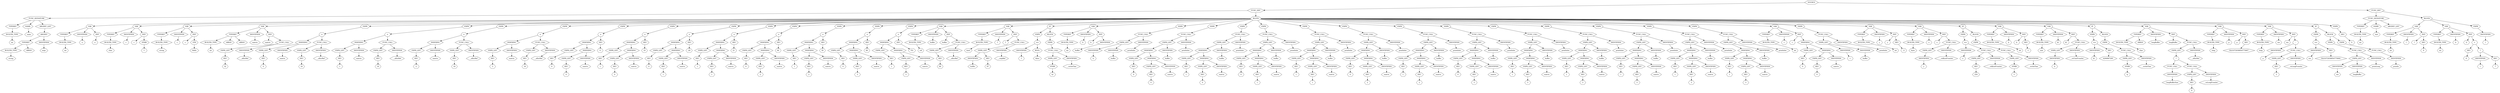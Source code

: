 digraph Tree {
    node [shape=hexagon];
    node_0 [label="SOURCE"]
    node_0 -> node_1;
    node_1 [label="FUNC_DEF"]
    node_1 -> node_2;
    node_2 [label="FUNC_SIGNATURE"]
    node_2 -> node_3;
    node_3 [label="TYPEREF"]
    node_3 -> node_4;
    node_4 [label="BUILTIN_TYPE"]
    node_4 -> node_5;
    node_5 [label="int"]
    node_2 -> node_6;
    node_6 [label="NAME"]
    node_6 -> node_7;
    node_7 [label="main"]
    node_2 -> node_8;
    node_8 [label="ARGDEF_LIST"]
    node_8 -> node_9;
    node_9 [label="ARGDEF"]
    node_9 -> node_10;
    node_10 [label="TYPEREF"]
    node_10 -> node_11;
    node_11 [label="BUILTIN_TYPE"]
    node_11 -> node_12;
    node_12 [label="string"]
    node_10 -> node_13;
    node_13 [label="ARRAY"]
    node_9 -> node_14;
    node_14 [label="IDENTIFIER"]
    node_14 -> node_15;
    node_15 [label="args"]
    node_1 -> node_16;
    node_16 [label="BLOCK"]
    node_16 -> node_17;
    node_17 [label="VAR"]
    node_17 -> node_18;
    node_18 [label="TYPEREF"]
    node_18 -> node_19;
    node_19 [label="BUILTIN_TYPE"]
    node_19 -> node_20;
    node_20 [label="int"]
    node_17 -> node_21;
    node_21 [label="IDENTIFIER"]
    node_21 -> node_22;
    node_22 [label="a"]
    node_17 -> node_23;
    node_23 [label="INIT"]
    node_23 -> node_24;
    node_24 [label="a"]
    node_16 -> node_25;
    node_25 [label="VAR"]
    node_25 -> node_26;
    node_26 [label="TYPEREF"]
    node_26 -> node_27;
    node_27 [label="BUILTIN_TYPE"]
    node_27 -> node_28;
    node_28 [label="char"]
    node_25 -> node_29;
    node_29 [label="IDENTIFIER"]
    node_29 -> node_30;
    node_30 [label="c"]
    node_25 -> node_31;
    node_31 [label="INIT"]
    node_31 -> node_32;
    node_32 [label="c"]
    node_31 -> node_33;
    node_33 [label="SYMB"]
    node_33 -> node_34;
    node_34 [label="'i'"]
    node_16 -> node_35;
    node_35 [label="VAR"]
    node_35 -> node_36;
    node_36 [label="TYPEREF"]
    node_36 -> node_37;
    node_37 [label="BUILTIN_TYPE"]
    node_37 -> node_38;
    node_38 [label="string"]
    node_35 -> node_39;
    node_39 [label="IDENTIFIER"]
    node_39 -> node_40;
    node_40 [label="s"]
    node_35 -> node_41;
    node_41 [label="INIT"]
    node_41 -> node_42;
    node_42 [label="s"]
    node_41 -> node_43;
    node_43 [label="STR"]
    node_43 -> node_44;
    node_44 [label="Hello"]
    node_16 -> node_45;
    node_45 [label="VAR"]
    node_45 -> node_46;
    node_46 [label="TYPEREF"]
    node_46 -> node_47;
    node_47 [label="BUILTIN_TYPE"]
    node_47 -> node_48;
    node_48 [label="int"]
    node_46 -> node_49;
    node_49 [label="ARRAY"]
    node_46 -> node_50;
    node_50 [label="ARRAY"]
    node_45 -> node_51;
    node_51 [label="IDENTIFIER"]
    node_51 -> node_52;
    node_52 [label="matrix"]
    node_45 -> node_53;
    node_53 [label="INIT"]
    node_53 -> node_54;
    node_54 [label="matrix"]
    node_53 -> node_55;
    node_55 [label="FUNC_CALL"]
    node_55 -> node_56;
    node_56 [label="EXPR_LIST"]
    node_56 -> node_57;
    node_57 [label="DEC"]
    node_57 -> node_58;
    node_58 [label="32"]
    node_55 -> node_59;
    node_59 [label="IDENTIFIER"]
    node_59 -> node_60;
    node_60 [label="__allocRef"]
    node_16 -> node_61;
    node_61 [label="EXPR"]
    node_61 -> node_62;
    node_62 [label="="]
    node_62 -> node_63;
    node_63 [label="INDEXING"]
    node_63 -> node_64;
    node_64 [label="EXPR_LIST"]
    node_64 -> node_65;
    node_65 [label="DEC"]
    node_65 -> node_66;
    node_66 [label="0"]
    node_63 -> node_67;
    node_67 [label="IDENTIFIER"]
    node_67 -> node_68;
    node_68 [label="matrix"]
    node_62 -> node_69;
    node_69 [label="FUNC_CALL"]
    node_69 -> node_70;
    node_70 [label="EXPR_LIST"]
    node_70 -> node_71;
    node_71 [label="DEC"]
    node_71 -> node_72;
    node_72 [label="16"]
    node_69 -> node_73;
    node_73 [label="IDENTIFIER"]
    node_73 -> node_74;
    node_74 [label="__allocRef"]
    node_16 -> node_75;
    node_75 [label="EXPR"]
    node_75 -> node_76;
    node_76 [label="="]
    node_76 -> node_77;
    node_77 [label="INDEXING"]
    node_77 -> node_78;
    node_78 [label="EXPR_LIST"]
    node_78 -> node_79;
    node_79 [label="DEC"]
    node_79 -> node_80;
    node_80 [label="1"]
    node_77 -> node_81;
    node_81 [label="IDENTIFIER"]
    node_81 -> node_82;
    node_82 [label="matrix"]
    node_76 -> node_83;
    node_83 [label="FUNC_CALL"]
    node_83 -> node_84;
    node_84 [label="EXPR_LIST"]
    node_84 -> node_85;
    node_85 [label="DEC"]
    node_85 -> node_86;
    node_86 [label="16"]
    node_83 -> node_87;
    node_87 [label="IDENTIFIER"]
    node_87 -> node_88;
    node_88 [label="__allocRef"]
    node_16 -> node_89;
    node_89 [label="EXPR"]
    node_89 -> node_90;
    node_90 [label="="]
    node_90 -> node_91;
    node_91 [label="INDEXING"]
    node_91 -> node_92;
    node_92 [label="EXPR_LIST"]
    node_92 -> node_93;
    node_93 [label="DEC"]
    node_93 -> node_94;
    node_94 [label="2"]
    node_91 -> node_95;
    node_95 [label="IDENTIFIER"]
    node_95 -> node_96;
    node_96 [label="matrix"]
    node_90 -> node_97;
    node_97 [label="FUNC_CALL"]
    node_97 -> node_98;
    node_98 [label="EXPR_LIST"]
    node_98 -> node_99;
    node_99 [label="DEC"]
    node_99 -> node_100;
    node_100 [label="16"]
    node_97 -> node_101;
    node_101 [label="IDENTIFIER"]
    node_101 -> node_102;
    node_102 [label="__allocRef"]
    node_16 -> node_103;
    node_103 [label="EXPR"]
    node_103 -> node_104;
    node_104 [label="="]
    node_104 -> node_105;
    node_105 [label="INDEXING"]
    node_105 -> node_106;
    node_106 [label="EXPR_LIST"]
    node_106 -> node_107;
    node_107 [label="DEC"]
    node_107 -> node_108;
    node_108 [label="3"]
    node_105 -> node_109;
    node_109 [label="IDENTIFIER"]
    node_109 -> node_110;
    node_110 [label="matrix"]
    node_104 -> node_111;
    node_111 [label="FUNC_CALL"]
    node_111 -> node_112;
    node_112 [label="EXPR_LIST"]
    node_112 -> node_113;
    node_113 [label="DEC"]
    node_113 -> node_114;
    node_114 [label="16"]
    node_111 -> node_115;
    node_115 [label="IDENTIFIER"]
    node_115 -> node_116;
    node_116 [label="__allocRef"]
    node_16 -> node_117;
    node_117 [label="EXPR"]
    node_117 -> node_118;
    node_118 [label="="]
    node_118 -> node_119;
    node_119 [label="INDEXING"]
    node_119 -> node_120;
    node_120 [label="EXPR_LIST"]
    node_120 -> node_121;
    node_121 [label="DEC"]
    node_121 -> node_122;
    node_122 [label="0"]
    node_119 -> node_123;
    node_123 [label="INDEXING"]
    node_123 -> node_124;
    node_124 [label="EXPR_LIST"]
    node_124 -> node_125;
    node_125 [label="DEC"]
    node_125 -> node_126;
    node_126 [label="0"]
    node_123 -> node_127;
    node_127 [label="IDENTIFIER"]
    node_127 -> node_128;
    node_128 [label="matrix"]
    node_118 -> node_129;
    node_129 [label="DEC"]
    node_129 -> node_130;
    node_130 [label="0"]
    node_16 -> node_131;
    node_131 [label="EXPR"]
    node_131 -> node_132;
    node_132 [label="="]
    node_132 -> node_133;
    node_133 [label="INDEXING"]
    node_133 -> node_134;
    node_134 [label="EXPR_LIST"]
    node_134 -> node_135;
    node_135 [label="DEC"]
    node_135 -> node_136;
    node_136 [label="1"]
    node_133 -> node_137;
    node_137 [label="INDEXING"]
    node_137 -> node_138;
    node_138 [label="EXPR_LIST"]
    node_138 -> node_139;
    node_139 [label="DEC"]
    node_139 -> node_140;
    node_140 [label="0"]
    node_137 -> node_141;
    node_141 [label="IDENTIFIER"]
    node_141 -> node_142;
    node_142 [label="matrix"]
    node_132 -> node_143;
    node_143 [label="DEC"]
    node_143 -> node_144;
    node_144 [label="10"]
    node_16 -> node_145;
    node_145 [label="EXPR"]
    node_145 -> node_146;
    node_146 [label="="]
    node_146 -> node_147;
    node_147 [label="INDEXING"]
    node_147 -> node_148;
    node_148 [label="EXPR_LIST"]
    node_148 -> node_149;
    node_149 [label="DEC"]
    node_149 -> node_150;
    node_150 [label="0"]
    node_147 -> node_151;
    node_151 [label="INDEXING"]
    node_151 -> node_152;
    node_152 [label="EXPR_LIST"]
    node_152 -> node_153;
    node_153 [label="DEC"]
    node_153 -> node_154;
    node_154 [label="1"]
    node_151 -> node_155;
    node_155 [label="IDENTIFIER"]
    node_155 -> node_156;
    node_156 [label="matrix"]
    node_146 -> node_157;
    node_157 [label="DEC"]
    node_157 -> node_158;
    node_158 [label="-20"]
    node_16 -> node_159;
    node_159 [label="EXPR"]
    node_159 -> node_160;
    node_160 [label="="]
    node_160 -> node_161;
    node_161 [label="INDEXING"]
    node_161 -> node_162;
    node_162 [label="EXPR_LIST"]
    node_162 -> node_163;
    node_163 [label="DEC"]
    node_163 -> node_164;
    node_164 [label="1"]
    node_161 -> node_165;
    node_165 [label="INDEXING"]
    node_165 -> node_166;
    node_166 [label="EXPR_LIST"]
    node_166 -> node_167;
    node_167 [label="DEC"]
    node_167 -> node_168;
    node_168 [label="1"]
    node_165 -> node_169;
    node_169 [label="IDENTIFIER"]
    node_169 -> node_170;
    node_170 [label="matrix"]
    node_160 -> node_171;
    node_171 [label="DEC"]
    node_171 -> node_172;
    node_172 [label="21"]
    node_16 -> node_173;
    node_173 [label="EXPR"]
    node_173 -> node_174;
    node_174 [label="="]
    node_174 -> node_175;
    node_175 [label="INDEXING"]
    node_175 -> node_176;
    node_176 [label="EXPR_LIST"]
    node_176 -> node_177;
    node_177 [label="DEC"]
    node_177 -> node_178;
    node_178 [label="0"]
    node_175 -> node_179;
    node_179 [label="INDEXING"]
    node_179 -> node_180;
    node_180 [label="EXPR_LIST"]
    node_180 -> node_181;
    node_181 [label="DEC"]
    node_181 -> node_182;
    node_182 [label="2"]
    node_179 -> node_183;
    node_183 [label="IDENTIFIER"]
    node_183 -> node_184;
    node_184 [label="matrix"]
    node_174 -> node_185;
    node_185 [label="DEC"]
    node_185 -> node_186;
    node_186 [label="40"]
    node_16 -> node_187;
    node_187 [label="EXPR"]
    node_187 -> node_188;
    node_188 [label="="]
    node_188 -> node_189;
    node_189 [label="INDEXING"]
    node_189 -> node_190;
    node_190 [label="EXPR_LIST"]
    node_190 -> node_191;
    node_191 [label="DEC"]
    node_191 -> node_192;
    node_192 [label="1"]
    node_189 -> node_193;
    node_193 [label="INDEXING"]
    node_193 -> node_194;
    node_194 [label="EXPR_LIST"]
    node_194 -> node_195;
    node_195 [label="DEC"]
    node_195 -> node_196;
    node_196 [label="2"]
    node_193 -> node_197;
    node_197 [label="IDENTIFIER"]
    node_197 -> node_198;
    node_198 [label="matrix"]
    node_188 -> node_199;
    node_199 [label="DEC"]
    node_199 -> node_200;
    node_200 [label="50"]
    node_16 -> node_201;
    node_201 [label="EXPR"]
    node_201 -> node_202;
    node_202 [label="="]
    node_202 -> node_203;
    node_203 [label="INDEXING"]
    node_203 -> node_204;
    node_204 [label="EXPR_LIST"]
    node_204 -> node_205;
    node_205 [label="DEC"]
    node_205 -> node_206;
    node_206 [label="0"]
    node_203 -> node_207;
    node_207 [label="INDEXING"]
    node_207 -> node_208;
    node_208 [label="EXPR_LIST"]
    node_208 -> node_209;
    node_209 [label="DEC"]
    node_209 -> node_210;
    node_210 [label="3"]
    node_207 -> node_211;
    node_211 [label="IDENTIFIER"]
    node_211 -> node_212;
    node_212 [label="matrix"]
    node_202 -> node_213;
    node_213 [label="DEC"]
    node_213 -> node_214;
    node_214 [label="60"]
    node_16 -> node_215;
    node_215 [label="EXPR"]
    node_215 -> node_216;
    node_216 [label="="]
    node_216 -> node_217;
    node_217 [label="INDEXING"]
    node_217 -> node_218;
    node_218 [label="EXPR_LIST"]
    node_218 -> node_219;
    node_219 [label="DEC"]
    node_219 -> node_220;
    node_220 [label="1"]
    node_217 -> node_221;
    node_221 [label="INDEXING"]
    node_221 -> node_222;
    node_222 [label="EXPR_LIST"]
    node_222 -> node_223;
    node_223 [label="DEC"]
    node_223 -> node_224;
    node_224 [label="3"]
    node_221 -> node_225;
    node_225 [label="IDENTIFIER"]
    node_225 -> node_226;
    node_226 [label="matrix"]
    node_216 -> node_227;
    node_227 [label="DEC"]
    node_227 -> node_228;
    node_228 [label="701"]
    node_16 -> node_229;
    node_229 [label="VAR"]
    node_229 -> node_230;
    node_230 [label="TYPEREF"]
    node_230 -> node_231;
    node_231 [label="BUILTIN_TYPE"]
    node_231 -> node_232;
    node_232 [label="ref"]
    node_229 -> node_233;
    node_233 [label="IDENTIFIER"]
    node_233 -> node_234;
    node_234 [label="buffer"]
    node_229 -> node_235;
    node_235 [label="INIT"]
    node_235 -> node_236;
    node_236 [label="buffer"]
    node_235 -> node_237;
    node_237 [label="FUNC_CALL"]
    node_237 -> node_238;
    node_238 [label="EXPR_LIST"]
    node_238 -> node_239;
    node_239 [label="DEC"]
    node_239 -> node_240;
    node_240 [label="80"]
    node_237 -> node_241;
    node_241 [label="IDENTIFIER"]
    node_241 -> node_242;
    node_242 [label="__allocRef"]
    node_16 -> node_243;
    node_243 [label="VAR"]
    node_243 -> node_244;
    node_244 [label="TYPEREF"]
    node_244 -> node_245;
    node_245 [label="BUILTIN_TYPE"]
    node_245 -> node_246;
    node_246 [label="bool"]
    node_243 -> node_247;
    node_247 [label="IDENTIFIER"]
    node_247 -> node_248;
    node_248 [label="f"]
    node_243 -> node_249;
    node_249 [label="INIT"]
    node_249 -> node_250;
    node_250 [label="f"]
    node_249 -> node_251;
    node_251 [label="FUNC_CALL"]
    node_251 -> node_252;
    node_252 [label="EXPR_LIST"]
    node_252 -> node_253;
    node_253 [label="IDENTIFIER"]
    node_253 -> node_254;
    node_254 [label="buffer"]
    node_252 -> node_255;
    node_255 [label="DEC"]
    node_255 -> node_256;
    node_256 [label="97"]
    node_251 -> node_257;
    node_257 [label="IDENTIFIER"]
    node_257 -> node_258;
    node_258 [label="__cmpRef"]
    node_16 -> node_259;
    node_259 [label="IF"]
    node_259 -> node_260;
    node_260 [label="EXPR"]
    node_260 -> node_261;
    node_261 [label="=="]
    node_261 -> node_262;
    node_262 [label="IDENTIFIER"]
    node_262 -> node_263;
    node_263 [label="f"]
    node_261 -> node_264;
    node_264 [label="BOOL"]
    node_264 -> node_265;
    node_265 [label="false"]
    node_259 -> node_266;
    node_266 [label="BLOCK"]
    node_266 -> node_267;
    node_267 [label="EXPR"]
    node_267 -> node_268;
    node_268 [label="FUNC_CALL"]
    node_268 -> node_269;
    node_269 [label="EXPR_LIST"]
    node_269 -> node_270;
    node_270 [label="SYMB"]
    node_270 -> node_271;
    node_271 [label="'m'"]
    node_268 -> node_272;
    node_272 [label="IDENTIFIER"]
    node_272 -> node_273;
    node_273 [label="__writeChar"]
    node_16 -> node_274;
    node_274 [label="VAR"]
    node_274 -> node_275;
    node_275 [label="TYPEREF"]
    node_275 -> node_276;
    node_276 [label="BUILTIN_TYPE"]
    node_276 -> node_277;
    node_277 [label="int"]
    node_274 -> node_278;
    node_278 [label="IDENTIFIER"]
    node_278 -> node_279;
    node_279 [label="b"]
    node_274 -> node_280;
    node_280 [label="INIT"]
    node_280 -> node_281;
    node_281 [label="b"]
    node_280 -> node_282;
    node_282 [label="IDENTIFIER"]
    node_282 -> node_283;
    node_283 [label="buffer"]
    node_16 -> node_284;
    node_284 [label="EXPR"]
    node_284 -> node_285;
    node_285 [label="FUNC_CALL"]
    node_285 -> node_286;
    node_286 [label="EXPR_LIST"]
    node_286 -> node_287;
    node_287 [label="IDENTIFIER"]
    node_287 -> node_288;
    node_288 [label="b"]
    node_286 -> node_289;
    node_289 [label="IDENTIFIER"]
    node_289 -> node_290;
    node_290 [label="buffer"]
    node_285 -> node_291;
    node_291 [label="IDENTIFIER"]
    node_291 -> node_292;
    node_292 [label="printlnInt"]
    node_16 -> node_293;
    node_293 [label="EXPR"]
    node_293 -> node_294;
    node_294 [label="FUNC_CALL"]
    node_294 -> node_295;
    node_295 [label="EXPR_LIST"]
    node_295 -> node_296;
    node_296 [label="INDEXING"]
    node_296 -> node_297;
    node_297 [label="EXPR_LIST"]
    node_297 -> node_298;
    node_298 [label="DEC"]
    node_298 -> node_299;
    node_299 [label="0"]
    node_296 -> node_300;
    node_300 [label="INDEXING"]
    node_300 -> node_301;
    node_301 [label="EXPR_LIST"]
    node_301 -> node_302;
    node_302 [label="DEC"]
    node_302 -> node_303;
    node_303 [label="0"]
    node_300 -> node_304;
    node_304 [label="IDENTIFIER"]
    node_304 -> node_305;
    node_305 [label="matrix"]
    node_295 -> node_306;
    node_306 [label="IDENTIFIER"]
    node_306 -> node_307;
    node_307 [label="buffer"]
    node_294 -> node_308;
    node_308 [label="IDENTIFIER"]
    node_308 -> node_309;
    node_309 [label="printlnInt"]
    node_16 -> node_310;
    node_310 [label="EXPR"]
    node_310 -> node_311;
    node_311 [label="FUNC_CALL"]
    node_311 -> node_312;
    node_312 [label="EXPR_LIST"]
    node_312 -> node_313;
    node_313 [label="INDEXING"]
    node_313 -> node_314;
    node_314 [label="EXPR_LIST"]
    node_314 -> node_315;
    node_315 [label="DEC"]
    node_315 -> node_316;
    node_316 [label="1"]
    node_313 -> node_317;
    node_317 [label="INDEXING"]
    node_317 -> node_318;
    node_318 [label="EXPR_LIST"]
    node_318 -> node_319;
    node_319 [label="DEC"]
    node_319 -> node_320;
    node_320 [label="0"]
    node_317 -> node_321;
    node_321 [label="IDENTIFIER"]
    node_321 -> node_322;
    node_322 [label="matrix"]
    node_312 -> node_323;
    node_323 [label="IDENTIFIER"]
    node_323 -> node_324;
    node_324 [label="buffer"]
    node_311 -> node_325;
    node_325 [label="IDENTIFIER"]
    node_325 -> node_326;
    node_326 [label="printlnInt"]
    node_16 -> node_327;
    node_327 [label="EXPR"]
    node_327 -> node_328;
    node_328 [label="FUNC_CALL"]
    node_328 -> node_329;
    node_329 [label="EXPR_LIST"]
    node_329 -> node_330;
    node_330 [label="INDEXING"]
    node_330 -> node_331;
    node_331 [label="EXPR_LIST"]
    node_331 -> node_332;
    node_332 [label="DEC"]
    node_332 -> node_333;
    node_333 [label="0"]
    node_330 -> node_334;
    node_334 [label="INDEXING"]
    node_334 -> node_335;
    node_335 [label="EXPR_LIST"]
    node_335 -> node_336;
    node_336 [label="DEC"]
    node_336 -> node_337;
    node_337 [label="1"]
    node_334 -> node_338;
    node_338 [label="IDENTIFIER"]
    node_338 -> node_339;
    node_339 [label="matrix"]
    node_329 -> node_340;
    node_340 [label="IDENTIFIER"]
    node_340 -> node_341;
    node_341 [label="buffer"]
    node_328 -> node_342;
    node_342 [label="IDENTIFIER"]
    node_342 -> node_343;
    node_343 [label="printlnInt"]
    node_16 -> node_344;
    node_344 [label="EXPR"]
    node_344 -> node_345;
    node_345 [label="FUNC_CALL"]
    node_345 -> node_346;
    node_346 [label="EXPR_LIST"]
    node_346 -> node_347;
    node_347 [label="INDEXING"]
    node_347 -> node_348;
    node_348 [label="EXPR_LIST"]
    node_348 -> node_349;
    node_349 [label="DEC"]
    node_349 -> node_350;
    node_350 [label="1"]
    node_347 -> node_351;
    node_351 [label="INDEXING"]
    node_351 -> node_352;
    node_352 [label="EXPR_LIST"]
    node_352 -> node_353;
    node_353 [label="DEC"]
    node_353 -> node_354;
    node_354 [label="1"]
    node_351 -> node_355;
    node_355 [label="IDENTIFIER"]
    node_355 -> node_356;
    node_356 [label="matrix"]
    node_346 -> node_357;
    node_357 [label="IDENTIFIER"]
    node_357 -> node_358;
    node_358 [label="buffer"]
    node_345 -> node_359;
    node_359 [label="IDENTIFIER"]
    node_359 -> node_360;
    node_360 [label="printlnInt"]
    node_16 -> node_361;
    node_361 [label="EXPR"]
    node_361 -> node_362;
    node_362 [label="FUNC_CALL"]
    node_362 -> node_363;
    node_363 [label="EXPR_LIST"]
    node_363 -> node_364;
    node_364 [label="INDEXING"]
    node_364 -> node_365;
    node_365 [label="EXPR_LIST"]
    node_365 -> node_366;
    node_366 [label="DEC"]
    node_366 -> node_367;
    node_367 [label="0"]
    node_364 -> node_368;
    node_368 [label="INDEXING"]
    node_368 -> node_369;
    node_369 [label="EXPR_LIST"]
    node_369 -> node_370;
    node_370 [label="DEC"]
    node_370 -> node_371;
    node_371 [label="2"]
    node_368 -> node_372;
    node_372 [label="IDENTIFIER"]
    node_372 -> node_373;
    node_373 [label="matrix"]
    node_363 -> node_374;
    node_374 [label="IDENTIFIER"]
    node_374 -> node_375;
    node_375 [label="buffer"]
    node_362 -> node_376;
    node_376 [label="IDENTIFIER"]
    node_376 -> node_377;
    node_377 [label="printlnInt"]
    node_16 -> node_378;
    node_378 [label="EXPR"]
    node_378 -> node_379;
    node_379 [label="FUNC_CALL"]
    node_379 -> node_380;
    node_380 [label="EXPR_LIST"]
    node_380 -> node_381;
    node_381 [label="INDEXING"]
    node_381 -> node_382;
    node_382 [label="EXPR_LIST"]
    node_382 -> node_383;
    node_383 [label="DEC"]
    node_383 -> node_384;
    node_384 [label="1"]
    node_381 -> node_385;
    node_385 [label="INDEXING"]
    node_385 -> node_386;
    node_386 [label="EXPR_LIST"]
    node_386 -> node_387;
    node_387 [label="DEC"]
    node_387 -> node_388;
    node_388 [label="2"]
    node_385 -> node_389;
    node_389 [label="IDENTIFIER"]
    node_389 -> node_390;
    node_390 [label="matrix"]
    node_380 -> node_391;
    node_391 [label="IDENTIFIER"]
    node_391 -> node_392;
    node_392 [label="buffer"]
    node_379 -> node_393;
    node_393 [label="IDENTIFIER"]
    node_393 -> node_394;
    node_394 [label="printlnInt"]
    node_16 -> node_395;
    node_395 [label="EXPR"]
    node_395 -> node_396;
    node_396 [label="FUNC_CALL"]
    node_396 -> node_397;
    node_397 [label="EXPR_LIST"]
    node_397 -> node_398;
    node_398 [label="INDEXING"]
    node_398 -> node_399;
    node_399 [label="EXPR_LIST"]
    node_399 -> node_400;
    node_400 [label="DEC"]
    node_400 -> node_401;
    node_401 [label="0"]
    node_398 -> node_402;
    node_402 [label="INDEXING"]
    node_402 -> node_403;
    node_403 [label="EXPR_LIST"]
    node_403 -> node_404;
    node_404 [label="DEC"]
    node_404 -> node_405;
    node_405 [label="3"]
    node_402 -> node_406;
    node_406 [label="IDENTIFIER"]
    node_406 -> node_407;
    node_407 [label="matrix"]
    node_397 -> node_408;
    node_408 [label="IDENTIFIER"]
    node_408 -> node_409;
    node_409 [label="buffer"]
    node_396 -> node_410;
    node_410 [label="IDENTIFIER"]
    node_410 -> node_411;
    node_411 [label="printlnInt"]
    node_16 -> node_412;
    node_412 [label="EXPR"]
    node_412 -> node_413;
    node_413 [label="FUNC_CALL"]
    node_413 -> node_414;
    node_414 [label="EXPR_LIST"]
    node_414 -> node_415;
    node_415 [label="INDEXING"]
    node_415 -> node_416;
    node_416 [label="EXPR_LIST"]
    node_416 -> node_417;
    node_417 [label="DEC"]
    node_417 -> node_418;
    node_418 [label="1"]
    node_415 -> node_419;
    node_419 [label="INDEXING"]
    node_419 -> node_420;
    node_420 [label="EXPR_LIST"]
    node_420 -> node_421;
    node_421 [label="DEC"]
    node_421 -> node_422;
    node_422 [label="3"]
    node_419 -> node_423;
    node_423 [label="IDENTIFIER"]
    node_423 -> node_424;
    node_424 [label="matrix"]
    node_414 -> node_425;
    node_425 [label="IDENTIFIER"]
    node_425 -> node_426;
    node_426 [label="buffer"]
    node_413 -> node_427;
    node_427 [label="IDENTIFIER"]
    node_427 -> node_428;
    node_428 [label="printlnInt"]
    node_16 -> node_429;
    node_429 [label="EXPR"]
    node_429 -> node_430;
    node_430 [label="FUNC_CALL"]
    node_430 -> node_431;
    node_431 [label="EXPR_LIST"]
    node_431 -> node_432;
    node_432 [label="INDEXING"]
    node_432 -> node_433;
    node_433 [label="EXPR_LIST"]
    node_433 -> node_434;
    node_434 [label="DEC"]
    node_434 -> node_435;
    node_435 [label="1"]
    node_432 -> node_436;
    node_436 [label="INDEXING"]
    node_436 -> node_437;
    node_437 [label="EXPR_LIST"]
    node_437 -> node_438;
    node_438 [label="DEC"]
    node_438 -> node_439;
    node_439 [label="3"]
    node_436 -> node_440;
    node_440 [label="IDENTIFIER"]
    node_440 -> node_441;
    node_441 [label="matrix"]
    node_431 -> node_442;
    node_442 [label="IDENTIFIER"]
    node_442 -> node_443;
    node_443 [label="buffer"]
    node_430 -> node_444;
    node_444 [label="IDENTIFIER"]
    node_444 -> node_445;
    node_445 [label="printlnInt"]
    node_16 -> node_446;
    node_446 [label="EXPR"]
    node_446 -> node_447;
    node_447 [label="FUNC_CALL"]
    node_447 -> node_448;
    node_448 [label="EXPR_LIST"]
    node_448 -> node_449;
    node_449 [label="INDEXING"]
    node_449 -> node_450;
    node_450 [label="EXPR_LIST"]
    node_450 -> node_451;
    node_451 [label="DEC"]
    node_451 -> node_452;
    node_452 [label="1"]
    node_449 -> node_453;
    node_453 [label="INDEXING"]
    node_453 -> node_454;
    node_454 [label="EXPR_LIST"]
    node_454 -> node_455;
    node_455 [label="DEC"]
    node_455 -> node_456;
    node_456 [label="3"]
    node_453 -> node_457;
    node_457 [label="IDENTIFIER"]
    node_457 -> node_458;
    node_458 [label="matrix"]
    node_448 -> node_459;
    node_459 [label="IDENTIFIER"]
    node_459 -> node_460;
    node_460 [label="buffer"]
    node_447 -> node_461;
    node_461 [label="IDENTIFIER"]
    node_461 -> node_462;
    node_462 [label="printlnInt"]
    node_16 -> node_463;
    node_463 [label="EXPR"]
    node_463 -> node_464;
    node_464 [label="FUNC_CALL"]
    node_464 -> node_465;
    node_465 [label="EXPR_LIST"]
    node_465 -> node_466;
    node_466 [label="INDEXING"]
    node_466 -> node_467;
    node_467 [label="EXPR_LIST"]
    node_467 -> node_468;
    node_468 [label="DEC"]
    node_468 -> node_469;
    node_469 [label="1"]
    node_466 -> node_470;
    node_470 [label="INDEXING"]
    node_470 -> node_471;
    node_471 [label="EXPR_LIST"]
    node_471 -> node_472;
    node_472 [label="DEC"]
    node_472 -> node_473;
    node_473 [label="3"]
    node_470 -> node_474;
    node_474 [label="IDENTIFIER"]
    node_474 -> node_475;
    node_475 [label="matrix"]
    node_465 -> node_476;
    node_476 [label="IDENTIFIER"]
    node_476 -> node_477;
    node_477 [label="buffer"]
    node_464 -> node_478;
    node_478 [label="IDENTIFIER"]
    node_478 -> node_479;
    node_479 [label="printlnInt"]
    node_16 -> node_480;
    node_480 [label="EXPR"]
    node_480 -> node_481;
    node_481 [label="FUNC_CALL"]
    node_481 -> node_482;
    node_482 [label="EXPR_LIST"]
    node_482 -> node_483;
    node_483 [label="INDEXING"]
    node_483 -> node_484;
    node_484 [label="EXPR_LIST"]
    node_484 -> node_485;
    node_485 [label="DEC"]
    node_485 -> node_486;
    node_486 [label="1"]
    node_483 -> node_487;
    node_487 [label="INDEXING"]
    node_487 -> node_488;
    node_488 [label="EXPR_LIST"]
    node_488 -> node_489;
    node_489 [label="DEC"]
    node_489 -> node_490;
    node_490 [label="3"]
    node_487 -> node_491;
    node_491 [label="IDENTIFIER"]
    node_491 -> node_492;
    node_492 [label="matrix"]
    node_482 -> node_493;
    node_493 [label="IDENTIFIER"]
    node_493 -> node_494;
    node_494 [label="buffer"]
    node_481 -> node_495;
    node_495 [label="IDENTIFIER"]
    node_495 -> node_496;
    node_496 [label="printlnInt"]
    node_16 -> node_497;
    node_497 [label="VAR"]
    node_497 -> node_498;
    node_498 [label="TYPEREF"]
    node_498 -> node_499;
    node_499 [label="BUILTIN_TYPE"]
    node_499 -> node_500;
    node_500 [label="int"]
    node_497 -> node_501;
    node_501 [label="IDENTIFIER"]
    node_501 -> node_502;
    node_502 [label="v"]
    node_497 -> node_503;
    node_503 [label="INIT"]
    node_503 -> node_504;
    node_504 [label="v"]
    node_503 -> node_505;
    node_505 [label="INDEXING"]
    node_505 -> node_506;
    node_506 [label="EXPR_LIST"]
    node_506 -> node_507;
    node_507 [label="DEC"]
    node_507 -> node_508;
    node_508 [label="0"]
    node_505 -> node_509;
    node_509 [label="INDEXING"]
    node_509 -> node_510;
    node_510 [label="EXPR_LIST"]
    node_510 -> node_511;
    node_511 [label="DEC"]
    node_511 -> node_512;
    node_512 [label="0"]
    node_509 -> node_513;
    node_513 [label="IDENTIFIER"]
    node_513 -> node_514;
    node_514 [label="matrix"]
    node_16 -> node_515;
    node_515 [label="EXPR"]
    node_515 -> node_516;
    node_516 [label="FUNC_CALL"]
    node_516 -> node_517;
    node_517 [label="EXPR_LIST"]
    node_517 -> node_518;
    node_518 [label="IDENTIFIER"]
    node_518 -> node_519;
    node_519 [label="v"]
    node_517 -> node_520;
    node_520 [label="IDENTIFIER"]
    node_520 -> node_521;
    node_521 [label="buffer"]
    node_516 -> node_522;
    node_522 [label="IDENTIFIER"]
    node_522 -> node_523;
    node_523 [label="printlnInt"]
    node_16 -> node_524;
    node_524 [label="VAR"]
    node_524 -> node_525;
    node_525 [label="TYPEREF"]
    node_525 -> node_526;
    node_526 [label="BUILTIN_TYPE"]
    node_526 -> node_527;
    node_527 [label="int"]
    node_524 -> node_528;
    node_528 [label="IDENTIFIER"]
    node_528 -> node_529;
    node_529 [label="y"]
    node_524 -> node_530;
    node_530 [label="INIT"]
    node_530 -> node_531;
    node_531 [label="y"]
    node_530 -> node_532;
    node_532 [label="DEC"]
    node_532 -> node_533;
    node_533 [label="-2"]
    node_16 -> node_534;
    node_534 [label="VAR"]
    node_534 -> node_535;
    node_535 [label="TYPEREF"]
    node_535 -> node_536;
    node_536 [label="BUILTIN_TYPE"]
    node_536 -> node_537;
    node_537 [label="byte"]
    node_534 -> node_538;
    node_538 [label="IDENTIFIER"]
    node_538 -> node_539;
    node_539 [label="u"]
    node_534 -> node_540;
    node_540 [label="INIT"]
    node_540 -> node_541;
    node_541 [label="u"]
    node_540 -> node_542;
    node_542 [label="FUNC_CALL"]
    node_542 -> node_543;
    node_543 [label="EXPR_LIST"]
    node_543 -> node_544;
    node_544 [label="IDENTIFIER"]
    node_544 -> node_545;
    node_545 [label="y"]
    node_542 -> node_546;
    node_546 [label="IDENTIFIER"]
    node_546 -> node_547;
    node_547 [label="__toByteFromInt"]
    node_16 -> node_548;
    node_548 [label="IF"]
    node_548 -> node_549;
    node_549 [label="EXPR"]
    node_549 -> node_550;
    node_550 [label="=="]
    node_550 -> node_551;
    node_551 [label="IDENTIFIER"]
    node_551 -> node_552;
    node_552 [label="u"]
    node_550 -> node_553;
    node_553 [label="FUNC_CALL"]
    node_553 -> node_554;
    node_554 [label="EXPR_LIST"]
    node_554 -> node_555;
    node_555 [label="DEC"]
    node_555 -> node_556;
    node_556 [label="254"]
    node_553 -> node_557;
    node_557 [label="IDENTIFIER"]
    node_557 -> node_558;
    node_558 [label="__toByteFromInt"]
    node_548 -> node_559;
    node_559 [label="BLOCK"]
    node_559 -> node_560;
    node_560 [label="EXPR"]
    node_560 -> node_561;
    node_561 [label="FUNC_CALL"]
    node_561 -> node_562;
    node_562 [label="EXPR_LIST"]
    node_562 -> node_563;
    node_563 [label="SYMB"]
    node_563 -> node_564;
    node_564 [label="'r'"]
    node_561 -> node_565;
    node_565 [label="IDENTIFIER"]
    node_565 -> node_566;
    node_566 [label="__writeChar"]
    node_16 -> node_567;
    node_567 [label="VAR"]
    node_567 -> node_568;
    node_568 [label="TYPEREF"]
    node_568 -> node_569;
    node_569 [label="BUILTIN_TYPE"]
    node_569 -> node_570;
    node_570 [label="int"]
    node_567 -> node_571;
    node_571 [label="IDENTIFIER"]
    node_571 -> node_572;
    node_572 [label="k"]
    node_567 -> node_573;
    node_573 [label="INIT"]
    node_573 -> node_574;
    node_574 [label="k"]
    node_573 -> node_575;
    node_575 [label="DEC"]
    node_575 -> node_576;
    node_576 [label="-1"]
    node_16 -> node_577;
    node_577 [label="VAR"]
    node_577 -> node_578;
    node_578 [label="TYPEREF"]
    node_578 -> node_579;
    node_579 [label="BUILTIN_TYPE"]
    node_579 -> node_580;
    node_580 [label="uint"]
    node_577 -> node_581;
    node_581 [label="IDENTIFIER"]
    node_581 -> node_582;
    node_582 [label="k1"]
    node_577 -> node_583;
    node_583 [label="INIT"]
    node_583 -> node_584;
    node_584 [label="k1"]
    node_583 -> node_585;
    node_585 [label="FUNC_CALL"]
    node_585 -> node_586;
    node_586 [label="EXPR_LIST"]
    node_586 -> node_587;
    node_587 [label="IDENTIFIER"]
    node_587 -> node_588;
    node_588 [label="k"]
    node_585 -> node_589;
    node_589 [label="IDENTIFIER"]
    node_589 -> node_590;
    node_590 [label="__toUintFromInt"]
    node_16 -> node_591;
    node_591 [label="IF"]
    node_591 -> node_592;
    node_592 [label="EXPR"]
    node_592 -> node_593;
    node_593 [label="=="]
    node_593 -> node_594;
    node_594 [label="IDENTIFIER"]
    node_594 -> node_595;
    node_595 [label="k1"]
    node_593 -> node_596;
    node_596 [label="DEC"]
    node_596 -> node_597;
    node_597 [label="4294967295"]
    node_591 -> node_598;
    node_598 [label="BLOCK"]
    node_598 -> node_599;
    node_599 [label="EXPR"]
    node_599 -> node_600;
    node_600 [label="FUNC_CALL"]
    node_600 -> node_601;
    node_601 [label="EXPR_LIST"]
    node_601 -> node_602;
    node_602 [label="SYMB"]
    node_602 -> node_603;
    node_603 [label="'q'"]
    node_600 -> node_604;
    node_604 [label="IDENTIFIER"]
    node_604 -> node_605;
    node_605 [label="__writeChar"]
    node_16 -> node_606;
    node_606 [label="VAR"]
    node_606 -> node_607;
    node_607 [label="TYPEREF"]
    node_607 -> node_608;
    node_608 [label="BUILTIN_TYPE"]
    node_608 -> node_609;
    node_609 [label="char"]
    node_607 -> node_610;
    node_610 [label="ARRAY"]
    node_606 -> node_611;
    node_611 [label="IDENTIFIER"]
    node_611 -> node_612;
    node_612 [label="longBuffer"]
    node_606 -> node_613;
    node_613 [label="INIT"]
    node_613 -> node_614;
    node_614 [label="longBuffer"]
    node_613 -> node_615;
    node_615 [label="FUNC_CALL"]
    node_615 -> node_616;
    node_616 [label="EXPR_LIST"]
    node_616 -> node_617;
    node_617 [label="*"]
    node_617 -> node_618;
    node_618 [label="FUNC_CALL"]
    node_618 -> node_619;
    node_619 [label="IDENTIFIER"]
    node_619 -> node_620;
    node_620 [label="longBufferSize"]
    node_617 -> node_621;
    node_621 [label="FUNC_CALL"]
    node_621 -> node_622;
    node_622 [label="EXPR_LIST"]
    node_622 -> node_623;
    node_623 [label="DEC"]
    node_623 -> node_624;
    node_624 [label="8"]
    node_621 -> node_625;
    node_625 [label="IDENTIFIER"]
    node_625 -> node_626;
    node_626 [label="__toLongFromInt"]
    node_615 -> node_627;
    node_627 [label="IDENTIFIER"]
    node_627 -> node_628;
    node_628 [label="__allocRef"]
    node_16 -> node_629;
    node_629 [label="VAR"]
    node_629 -> node_630;
    node_630 [label="TYPEREF"]
    node_630 -> node_631;
    node_631 [label="BUILTIN_TYPE"]
    node_631 -> node_632;
    node_632 [label="long"]
    node_629 -> node_633;
    node_633 [label="IDENTIFIER"]
    node_633 -> node_634;
    node_634 [label="p"]
    node_629 -> node_635;
    node_635 [label="INIT"]
    node_635 -> node_636;
    node_636 [label="p"]
    node_635 -> node_637;
    node_637 [label="DEC"]
    node_637 -> node_638;
    node_638 [label="9223372036854775807"]
    node_16 -> node_639;
    node_639 [label="VAR"]
    node_639 -> node_640;
    node_640 [label="TYPEREF"]
    node_640 -> node_641;
    node_641 [label="BUILTIN_TYPE"]
    node_641 -> node_642;
    node_642 [label="long"]
    node_639 -> node_643;
    node_643 [label="IDENTIFIER"]
    node_643 -> node_644;
    node_644 [label="res"]
    node_639 -> node_645;
    node_645 [label="INIT"]
    node_645 -> node_646;
    node_646 [label="res"]
    node_645 -> node_647;
    node_647 [label="-"]
    node_647 -> node_648;
    node_648 [label="IDENTIFIER"]
    node_648 -> node_649;
    node_649 [label="p"]
    node_647 -> node_650;
    node_650 [label="FUNC_CALL"]
    node_650 -> node_651;
    node_651 [label="EXPR_LIST"]
    node_651 -> node_652;
    node_652 [label="DEC"]
    node_652 -> node_653;
    node_653 [label="3"]
    node_650 -> node_654;
    node_654 [label="IDENTIFIER"]
    node_654 -> node_655;
    node_655 [label="__toLongFromInt"]
    node_16 -> node_656;
    node_656 [label="IF"]
    node_656 -> node_657;
    node_657 [label="EXPR"]
    node_657 -> node_658;
    node_658 [label="=="]
    node_658 -> node_659;
    node_659 [label="IDENTIFIER"]
    node_659 -> node_660;
    node_660 [label="res"]
    node_658 -> node_661;
    node_661 [label="DEC"]
    node_661 -> node_662;
    node_662 [label="9223372036854775804"]
    node_656 -> node_663;
    node_663 [label="BLOCK"]
    node_663 -> node_664;
    node_664 [label="EXPR"]
    node_664 -> node_665;
    node_665 [label="FUNC_CALL"]
    node_665 -> node_666;
    node_666 [label="EXPR_LIST"]
    node_666 -> node_667;
    node_667 [label="IDENTIFIER"]
    node_667 -> node_668;
    node_668 [label="res"]
    node_666 -> node_669;
    node_669 [label="IDENTIFIER"]
    node_669 -> node_670;
    node_670 [label="longBuffer"]
    node_665 -> node_671;
    node_671 [label="IDENTIFIER"]
    node_671 -> node_672;
    node_672 [label="printLong"]
    node_663 -> node_673;
    node_673 [label="EXPR"]
    node_673 -> node_674;
    node_674 [label="FUNC_CALL"]
    node_674 -> node_675;
    node_675 [label="IDENTIFIER"]
    node_675 -> node_676;
    node_676 [label="println"]
    node_16 -> node_677;
    node_677 [label="EXPR"]
    node_677 -> node_678;
    node_678 [label="DEC"]
    node_678 -> node_679;
    node_679 [label="0"]
    node_0 -> node_680;
    node_680 [label="FUNC_DEF"]
    node_680 -> node_681;
    node_681 [label="FUNC_SIGNATURE"]
    node_681 -> node_682;
    node_682 [label="TYPEREF"]
    node_682 -> node_683;
    node_683 [label="BUILTIN_TYPE"]
    node_683 -> node_684;
    node_684 [label="int"]
    node_681 -> node_685;
    node_685 [label="NAME"]
    node_685 -> node_686;
    node_686 [label="test"]
    node_681 -> node_687;
    node_687 [label="ARGDEF_LIST"]
    node_680 -> node_688;
    node_688 [label="BLOCK"]
    node_688 -> node_689;
    node_689 [label="VAR"]
    node_689 -> node_690;
    node_690 [label="TYPEREF"]
    node_690 -> node_691;
    node_691 [label="BUILTIN_TYPE"]
    node_691 -> node_692;
    node_692 [label="int"]
    node_689 -> node_693;
    node_693 [label="IDENTIFIER"]
    node_693 -> node_694;
    node_694 [label="l"]
    node_689 -> node_695;
    node_695 [label="INIT"]
    node_695 -> node_696;
    node_696 [label="l"]
    node_695 -> node_697;
    node_697 [label="DEC"]
    node_697 -> node_698;
    node_698 [label="9"]
    node_688 -> node_699;
    node_699 [label="VAR"]
    node_699 -> node_700;
    node_700 [label="TYPEREF"]
    node_700 -> node_701;
    node_701 [label="BUILTIN_TYPE"]
    node_701 -> node_702;
    node_702 [label="int"]
    node_699 -> node_703;
    node_703 [label="IDENTIFIER"]
    node_703 -> node_704;
    node_704 [label="b"]
    node_699 -> node_705;
    node_705 [label="INIT"]
    node_705 -> node_706;
    node_706 [label="b"]
    node_705 -> node_707;
    node_707 [label="+"]
    node_707 -> node_708;
    node_708 [label="DEC"]
    node_708 -> node_709;
    node_709 [label="8"]
    node_707 -> node_710;
    node_710 [label="*"]
    node_710 -> node_711;
    node_711 [label="IDENTIFIER"]
    node_711 -> node_712;
    node_712 [label="l"]
    node_710 -> node_713;
    node_713 [label="DEC"]
    node_713 -> node_714;
    node_714 [label="7"]
    node_688 -> node_715;
    node_715 [label="EXPR"]
    node_715 -> node_716;
    node_716 [label="IDENTIFIER"]
    node_716 -> node_717;
    node_717 [label="l"]
}
